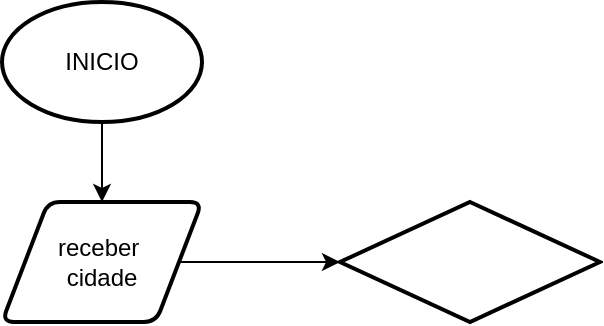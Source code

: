 <mxfile version="26.0.10">
  <diagram id="gNRSTK9LEXwnI0uhxOEp" name="Página-1">
    <mxGraphModel dx="392" dy="498" grid="1" gridSize="10" guides="1" tooltips="1" connect="1" arrows="1" fold="1" page="1" pageScale="1" pageWidth="827" pageHeight="1169" math="0" shadow="0">
      <root>
        <mxCell id="0" />
        <mxCell id="1" parent="0" />
        <mxCell id="GDQaLsG-0WSaPt2kzO8j-11" value="" style="edgeStyle=orthogonalEdgeStyle;rounded=0;orthogonalLoop=1;jettySize=auto;html=1;" edge="1" parent="1" source="GDQaLsG-0WSaPt2kzO8j-1" target="GDQaLsG-0WSaPt2kzO8j-9">
          <mxGeometry relative="1" as="geometry" />
        </mxCell>
        <mxCell id="GDQaLsG-0WSaPt2kzO8j-1" value="INICIO" style="strokeWidth=2;html=1;shape=mxgraph.flowchart.start_1;whiteSpace=wrap;" vertex="1" parent="1">
          <mxGeometry x="180" y="30" width="100" height="60" as="geometry" />
        </mxCell>
        <mxCell id="GDQaLsG-0WSaPt2kzO8j-6" value="" style="strokeWidth=2;html=1;shape=mxgraph.flowchart.decision;whiteSpace=wrap;" vertex="1" parent="1">
          <mxGeometry x="349" y="130" width="130" height="60" as="geometry" />
        </mxCell>
        <mxCell id="GDQaLsG-0WSaPt2kzO8j-10" value="" style="edgeStyle=orthogonalEdgeStyle;rounded=0;orthogonalLoop=1;jettySize=auto;html=1;" edge="1" parent="1" source="GDQaLsG-0WSaPt2kzO8j-9" target="GDQaLsG-0WSaPt2kzO8j-6">
          <mxGeometry relative="1" as="geometry" />
        </mxCell>
        <mxCell id="GDQaLsG-0WSaPt2kzO8j-9" value="receber&amp;nbsp;&lt;div&gt;cidade&lt;/div&gt;" style="shape=parallelogram;html=1;strokeWidth=2;perimeter=parallelogramPerimeter;whiteSpace=wrap;rounded=1;arcSize=12;size=0.23;" vertex="1" parent="1">
          <mxGeometry x="180" y="130" width="100" height="60" as="geometry" />
        </mxCell>
      </root>
    </mxGraphModel>
  </diagram>
</mxfile>
